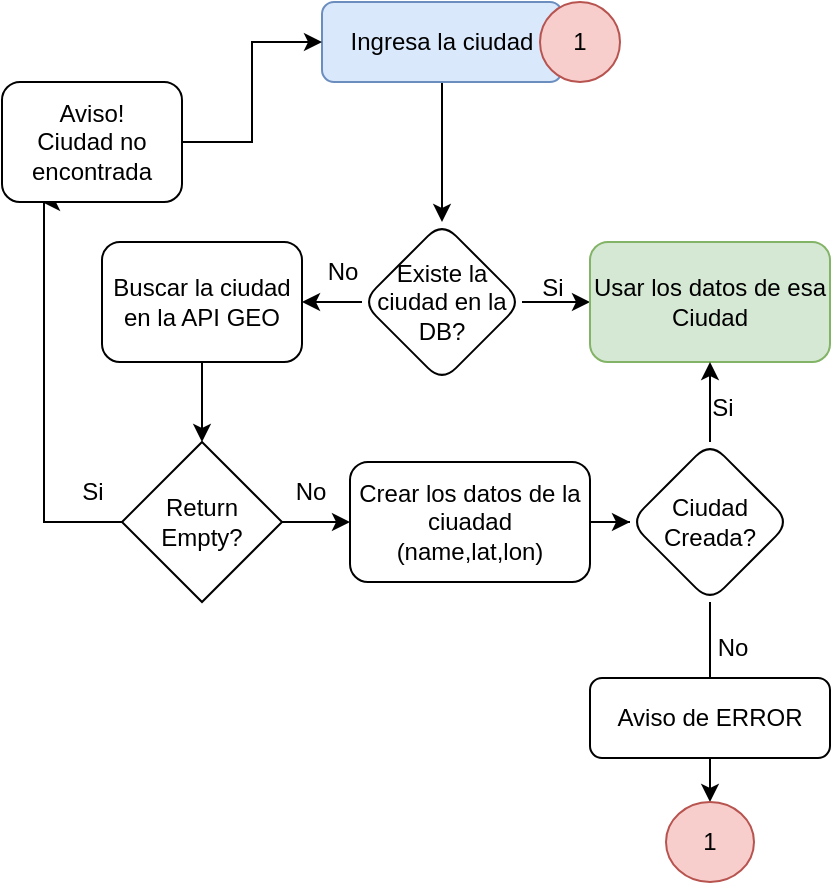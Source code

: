 <mxfile version="21.3.2" type="github">
  <diagram id="C5RBs43oDa-KdzZeNtuy" name="Page-1">
    <mxGraphModel dx="954" dy="580" grid="1" gridSize="10" guides="1" tooltips="1" connect="1" arrows="1" fold="1" page="1" pageScale="1" pageWidth="827" pageHeight="1169" math="0" shadow="0">
      <root>
        <mxCell id="WIyWlLk6GJQsqaUBKTNV-0" />
        <mxCell id="WIyWlLk6GJQsqaUBKTNV-1" parent="WIyWlLk6GJQsqaUBKTNV-0" />
        <mxCell id="7oq_9oslYy9KRRlgHnhk-1" value="" style="edgeStyle=orthogonalEdgeStyle;rounded=0;orthogonalLoop=1;jettySize=auto;html=1;" edge="1" parent="WIyWlLk6GJQsqaUBKTNV-1" source="WIyWlLk6GJQsqaUBKTNV-3" target="7oq_9oslYy9KRRlgHnhk-0">
          <mxGeometry relative="1" as="geometry" />
        </mxCell>
        <mxCell id="WIyWlLk6GJQsqaUBKTNV-3" value="Ingresa la ciudad" style="rounded=1;whiteSpace=wrap;html=1;fontSize=12;glass=0;strokeWidth=1;shadow=0;fillColor=#dae8fc;strokeColor=#6c8ebf;" parent="WIyWlLk6GJQsqaUBKTNV-1" vertex="1">
          <mxGeometry x="160" y="70" width="120" height="40" as="geometry" />
        </mxCell>
        <mxCell id="7oq_9oslYy9KRRlgHnhk-5" style="edgeStyle=orthogonalEdgeStyle;rounded=0;orthogonalLoop=1;jettySize=auto;html=1;entryX=0;entryY=0.5;entryDx=0;entryDy=0;" edge="1" parent="WIyWlLk6GJQsqaUBKTNV-1" source="7oq_9oslYy9KRRlgHnhk-0" target="7oq_9oslYy9KRRlgHnhk-4">
          <mxGeometry relative="1" as="geometry" />
        </mxCell>
        <mxCell id="7oq_9oslYy9KRRlgHnhk-17" style="edgeStyle=orthogonalEdgeStyle;rounded=0;orthogonalLoop=1;jettySize=auto;html=1;exitX=0;exitY=0.5;exitDx=0;exitDy=0;entryX=1;entryY=0.5;entryDx=0;entryDy=0;" edge="1" parent="WIyWlLk6GJQsqaUBKTNV-1" source="7oq_9oslYy9KRRlgHnhk-0" target="7oq_9oslYy9KRRlgHnhk-14">
          <mxGeometry relative="1" as="geometry" />
        </mxCell>
        <mxCell id="7oq_9oslYy9KRRlgHnhk-0" value="Existe la ciudad en la DB?" style="rhombus;whiteSpace=wrap;html=1;rounded=1;glass=0;strokeWidth=1;shadow=0;" vertex="1" parent="WIyWlLk6GJQsqaUBKTNV-1">
          <mxGeometry x="180" y="180" width="80" height="80" as="geometry" />
        </mxCell>
        <mxCell id="7oq_9oslYy9KRRlgHnhk-4" value="Usar los datos de esa Ciudad" style="rounded=1;whiteSpace=wrap;html=1;fillColor=#d5e8d4;strokeColor=#82b366;" vertex="1" parent="WIyWlLk6GJQsqaUBKTNV-1">
          <mxGeometry x="294" y="190" width="120" height="60" as="geometry" />
        </mxCell>
        <mxCell id="7oq_9oslYy9KRRlgHnhk-6" value="Si" style="text;html=1;align=center;verticalAlign=middle;resizable=0;points=[];autosize=1;strokeColor=none;fillColor=none;" vertex="1" parent="WIyWlLk6GJQsqaUBKTNV-1">
          <mxGeometry x="260" y="198" width="30" height="30" as="geometry" />
        </mxCell>
        <mxCell id="7oq_9oslYy9KRRlgHnhk-31" value="" style="edgeStyle=orthogonalEdgeStyle;rounded=0;orthogonalLoop=1;jettySize=auto;html=1;" edge="1" parent="WIyWlLk6GJQsqaUBKTNV-1" source="7oq_9oslYy9KRRlgHnhk-7" target="7oq_9oslYy9KRRlgHnhk-30">
          <mxGeometry relative="1" as="geometry" />
        </mxCell>
        <mxCell id="7oq_9oslYy9KRRlgHnhk-7" value="Crear los datos de la ciuadad (name,lat,lon)" style="whiteSpace=wrap;html=1;rounded=1;glass=0;strokeWidth=1;shadow=0;" vertex="1" parent="WIyWlLk6GJQsqaUBKTNV-1">
          <mxGeometry x="174" y="300" width="120" height="60" as="geometry" />
        </mxCell>
        <mxCell id="7oq_9oslYy9KRRlgHnhk-24" style="edgeStyle=orthogonalEdgeStyle;rounded=0;orthogonalLoop=1;jettySize=auto;html=1;entryX=0.5;entryY=0;entryDx=0;entryDy=0;" edge="1" parent="WIyWlLk6GJQsqaUBKTNV-1" source="7oq_9oslYy9KRRlgHnhk-14" target="7oq_9oslYy9KRRlgHnhk-20">
          <mxGeometry relative="1" as="geometry" />
        </mxCell>
        <mxCell id="7oq_9oslYy9KRRlgHnhk-14" value="Buscar la ciudad en la API GEO" style="rounded=1;whiteSpace=wrap;html=1;" vertex="1" parent="WIyWlLk6GJQsqaUBKTNV-1">
          <mxGeometry x="50" y="190" width="100" height="60" as="geometry" />
        </mxCell>
        <mxCell id="7oq_9oslYy9KRRlgHnhk-18" value="No" style="text;html=1;align=center;verticalAlign=middle;resizable=0;points=[];autosize=1;strokeColor=none;fillColor=none;" vertex="1" parent="WIyWlLk6GJQsqaUBKTNV-1">
          <mxGeometry x="150" y="190" width="40" height="30" as="geometry" />
        </mxCell>
        <mxCell id="7oq_9oslYy9KRRlgHnhk-21" style="edgeStyle=orthogonalEdgeStyle;rounded=0;orthogonalLoop=1;jettySize=auto;html=1;entryX=0;entryY=0.5;entryDx=0;entryDy=0;" edge="1" parent="WIyWlLk6GJQsqaUBKTNV-1" source="7oq_9oslYy9KRRlgHnhk-20" target="7oq_9oslYy9KRRlgHnhk-7">
          <mxGeometry relative="1" as="geometry" />
        </mxCell>
        <mxCell id="7oq_9oslYy9KRRlgHnhk-25" style="edgeStyle=orthogonalEdgeStyle;rounded=0;orthogonalLoop=1;jettySize=auto;html=1;" edge="1" parent="WIyWlLk6GJQsqaUBKTNV-1" source="7oq_9oslYy9KRRlgHnhk-20">
          <mxGeometry relative="1" as="geometry">
            <mxPoint x="20" y="170" as="targetPoint" />
            <Array as="points">
              <mxPoint x="21" y="330" />
            </Array>
          </mxGeometry>
        </mxCell>
        <mxCell id="7oq_9oslYy9KRRlgHnhk-20" value="Return Empty?" style="rhombus;whiteSpace=wrap;html=1;" vertex="1" parent="WIyWlLk6GJQsqaUBKTNV-1">
          <mxGeometry x="60" y="290" width="80" height="80" as="geometry" />
        </mxCell>
        <mxCell id="7oq_9oslYy9KRRlgHnhk-22" value="No" style="text;html=1;align=center;verticalAlign=middle;resizable=0;points=[];autosize=1;strokeColor=none;fillColor=none;" vertex="1" parent="WIyWlLk6GJQsqaUBKTNV-1">
          <mxGeometry x="134" y="300" width="40" height="30" as="geometry" />
        </mxCell>
        <mxCell id="7oq_9oslYy9KRRlgHnhk-27" style="edgeStyle=orthogonalEdgeStyle;rounded=0;orthogonalLoop=1;jettySize=auto;html=1;entryX=0;entryY=0.5;entryDx=0;entryDy=0;" edge="1" parent="WIyWlLk6GJQsqaUBKTNV-1" source="7oq_9oslYy9KRRlgHnhk-26" target="WIyWlLk6GJQsqaUBKTNV-3">
          <mxGeometry relative="1" as="geometry" />
        </mxCell>
        <mxCell id="7oq_9oslYy9KRRlgHnhk-26" value="Aviso!&lt;br&gt;Ciudad no encontrada" style="rounded=1;whiteSpace=wrap;html=1;" vertex="1" parent="WIyWlLk6GJQsqaUBKTNV-1">
          <mxGeometry y="110" width="90" height="60" as="geometry" />
        </mxCell>
        <mxCell id="7oq_9oslYy9KRRlgHnhk-28" value="Si" style="text;html=1;align=center;verticalAlign=middle;resizable=0;points=[];autosize=1;strokeColor=none;fillColor=none;" vertex="1" parent="WIyWlLk6GJQsqaUBKTNV-1">
          <mxGeometry x="30" y="300" width="30" height="30" as="geometry" />
        </mxCell>
        <mxCell id="7oq_9oslYy9KRRlgHnhk-29" value="1" style="ellipse;whiteSpace=wrap;html=1;aspect=fixed;fillColor=#f8cecc;strokeColor=#b85450;" vertex="1" parent="WIyWlLk6GJQsqaUBKTNV-1">
          <mxGeometry x="269" y="70" width="40" height="40" as="geometry" />
        </mxCell>
        <mxCell id="7oq_9oslYy9KRRlgHnhk-32" style="edgeStyle=orthogonalEdgeStyle;rounded=0;orthogonalLoop=1;jettySize=auto;html=1;entryX=0.5;entryY=1;entryDx=0;entryDy=0;" edge="1" parent="WIyWlLk6GJQsqaUBKTNV-1" source="7oq_9oslYy9KRRlgHnhk-30" target="7oq_9oslYy9KRRlgHnhk-4">
          <mxGeometry relative="1" as="geometry" />
        </mxCell>
        <mxCell id="7oq_9oslYy9KRRlgHnhk-35" value="" style="edgeStyle=orthogonalEdgeStyle;rounded=0;orthogonalLoop=1;jettySize=auto;html=1;" edge="1" parent="WIyWlLk6GJQsqaUBKTNV-1" source="7oq_9oslYy9KRRlgHnhk-30">
          <mxGeometry relative="1" as="geometry">
            <mxPoint x="354" y="420" as="targetPoint" />
          </mxGeometry>
        </mxCell>
        <mxCell id="7oq_9oslYy9KRRlgHnhk-30" value="Ciudad Creada?" style="rhombus;whiteSpace=wrap;html=1;rounded=1;glass=0;strokeWidth=1;shadow=0;" vertex="1" parent="WIyWlLk6GJQsqaUBKTNV-1">
          <mxGeometry x="314" y="290" width="80" height="80" as="geometry" />
        </mxCell>
        <mxCell id="7oq_9oslYy9KRRlgHnhk-33" value="Si" style="text;html=1;align=center;verticalAlign=middle;resizable=0;points=[];autosize=1;strokeColor=none;fillColor=none;" vertex="1" parent="WIyWlLk6GJQsqaUBKTNV-1">
          <mxGeometry x="345" y="258" width="30" height="30" as="geometry" />
        </mxCell>
        <mxCell id="7oq_9oslYy9KRRlgHnhk-36" value="No" style="text;html=1;align=center;verticalAlign=middle;resizable=0;points=[];autosize=1;strokeColor=none;fillColor=none;" vertex="1" parent="WIyWlLk6GJQsqaUBKTNV-1">
          <mxGeometry x="345" y="378" width="40" height="30" as="geometry" />
        </mxCell>
        <mxCell id="7oq_9oslYy9KRRlgHnhk-39" value="" style="edgeStyle=orthogonalEdgeStyle;rounded=0;orthogonalLoop=1;jettySize=auto;html=1;" edge="1" parent="WIyWlLk6GJQsqaUBKTNV-1" source="7oq_9oslYy9KRRlgHnhk-37" target="7oq_9oslYy9KRRlgHnhk-38">
          <mxGeometry relative="1" as="geometry" />
        </mxCell>
        <mxCell id="7oq_9oslYy9KRRlgHnhk-37" value="Aviso de ERROR" style="rounded=1;whiteSpace=wrap;html=1;" vertex="1" parent="WIyWlLk6GJQsqaUBKTNV-1">
          <mxGeometry x="294" y="408" width="120" height="40" as="geometry" />
        </mxCell>
        <mxCell id="7oq_9oslYy9KRRlgHnhk-38" value="1" style="ellipse;whiteSpace=wrap;html=1;rounded=1;fillColor=#f8cecc;strokeColor=#b85450;" vertex="1" parent="WIyWlLk6GJQsqaUBKTNV-1">
          <mxGeometry x="332" y="470" width="44" height="40" as="geometry" />
        </mxCell>
      </root>
    </mxGraphModel>
  </diagram>
</mxfile>
